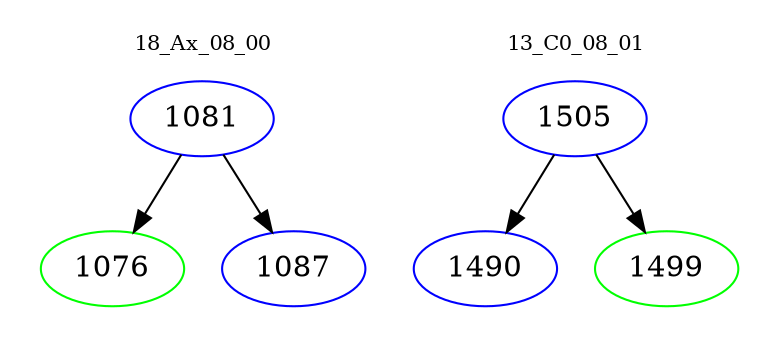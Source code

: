 digraph{
subgraph cluster_0 {
color = white
label = "18_Ax_08_00";
fontsize=10;
T0_1081 [label="1081", color="blue"]
T0_1081 -> T0_1076 [color="black"]
T0_1076 [label="1076", color="green"]
T0_1081 -> T0_1087 [color="black"]
T0_1087 [label="1087", color="blue"]
}
subgraph cluster_1 {
color = white
label = "13_C0_08_01";
fontsize=10;
T1_1505 [label="1505", color="blue"]
T1_1505 -> T1_1490 [color="black"]
T1_1490 [label="1490", color="blue"]
T1_1505 -> T1_1499 [color="black"]
T1_1499 [label="1499", color="green"]
}
}
